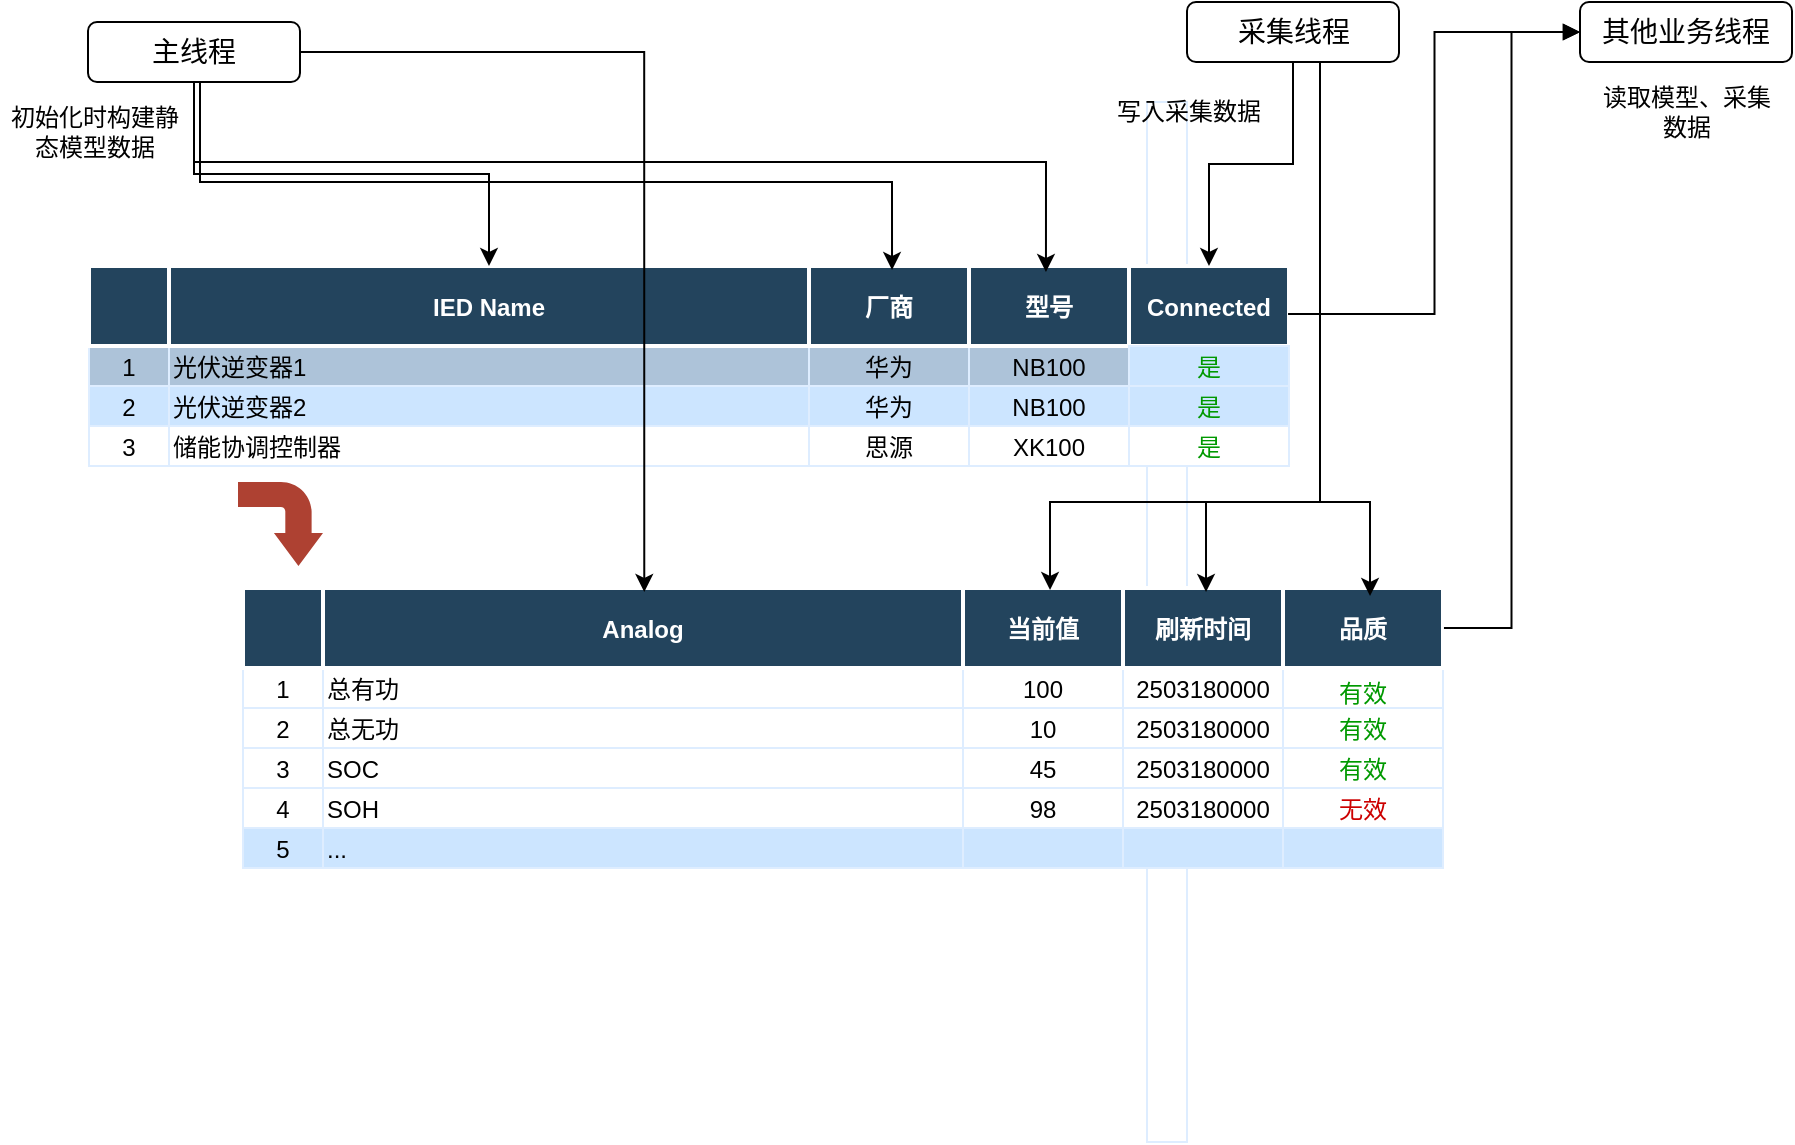 <mxfile version="26.1.1">
  <diagram name="Page-1" id="8378b5f6-a2b2-b727-a746-972ab9d02e00">
    <mxGraphModel dx="1426" dy="781" grid="1" gridSize="10" guides="1" tooltips="1" connect="0" arrows="1" fold="1" page="1" pageScale="1.5" pageWidth="1169" pageHeight="827" background="none" math="0" shadow="0">
      <root>
        <mxCell id="0" />
        <mxCell id="1" parent="0" />
        <mxCell id="63" value="1" style="strokeColor=#DEEDFF;fillColor=#ADC3D9" parent="1" vertex="1">
          <mxGeometry x="184.5" y="502" width="40" height="20" as="geometry" />
        </mxCell>
        <mxCell id="64" value="光伏逆变器1" style="align=left;strokeColor=#DEEDFF;fillColor=#ADC3D9" parent="1" vertex="1">
          <mxGeometry x="224.5" y="502" width="320" height="20" as="geometry" />
        </mxCell>
        <mxCell id="65" value="华为" style="strokeColor=#DEEDFF;fillColor=#ADC3D9" parent="1" vertex="1">
          <mxGeometry x="544.5" y="502" width="80.0" height="20" as="geometry" />
        </mxCell>
        <mxCell id="66" value="NB100" style="strokeColor=#DEEDFF;fillColor=#ADC3D9" parent="1" vertex="1">
          <mxGeometry x="624.5" y="502" width="80.0" height="20" as="geometry" />
        </mxCell>
        <mxCell id="67" value="是" style="strokeColor=#DEEDFF;fillColor=#ADC3D9;fontColor=#009900;" parent="1" vertex="1">
          <mxGeometry x="704.5" y="502.0" width="80.0" height="20" as="geometry" />
        </mxCell>
        <mxCell id="68" value="" style="strokeColor=#DEEDFF" parent="1" vertex="1">
          <mxGeometry x="713.5" y="380.0" width="20" height="520" as="geometry" />
        </mxCell>
        <mxCell id="69" value="2" style="strokeColor=#DEEDFF;fillColor=#CCE5FF" parent="1" vertex="1">
          <mxGeometry x="184.5" y="522.0" width="40" height="20" as="geometry" />
        </mxCell>
        <mxCell id="70" value="光伏逆变器2" style="align=left;strokeColor=#DEEDFF;fillColor=#CCE5FF" parent="1" vertex="1">
          <mxGeometry x="224.5" y="522.0" width="320.0" height="20" as="geometry" />
        </mxCell>
        <mxCell id="71" value="华为" style="strokeColor=#DEEDFF;fillColor=#CCE5FF" parent="1" vertex="1">
          <mxGeometry x="544.5" y="522.0" width="80.0" height="20" as="geometry" />
        </mxCell>
        <mxCell id="72" value="NB100" style="strokeColor=#DEEDFF;fillColor=#CCE5FF" parent="1" vertex="1">
          <mxGeometry x="624.5" y="522.0" width="80.0" height="20" as="geometry" />
        </mxCell>
        <mxCell id="73" value="是" style="strokeColor=#DEEDFF;fillColor=#CCE5FF;fontColor=#009900;" parent="1" vertex="1">
          <mxGeometry x="704.5" y="522.0" width="80.0" height="20" as="geometry" />
        </mxCell>
        <mxCell id="74" value="3" style="strokeColor=#DEEDFF" parent="1" vertex="1">
          <mxGeometry x="184.5" y="542.0" width="40" height="20" as="geometry" />
        </mxCell>
        <mxCell id="75" value="储能协调控制器" style="align=left;strokeColor=#DEEDFF" parent="1" vertex="1">
          <mxGeometry x="224.5" y="542.0" width="320.0" height="20.0" as="geometry" />
        </mxCell>
        <mxCell id="76" value="思源" style="strokeColor=#DEEDFF" parent="1" vertex="1">
          <mxGeometry x="544.5" y="542.0" width="80.0" height="20" as="geometry" />
        </mxCell>
        <mxCell id="77" value="XK100" style="strokeColor=#DEEDFF" parent="1" vertex="1">
          <mxGeometry x="624.5" y="542.0" width="80.0" height="20" as="geometry" />
        </mxCell>
        <mxCell id="78" value="是" style="strokeColor=#DEEDFF;fontColor=#009900;" parent="1" vertex="1">
          <mxGeometry x="704.5" y="542" width="80.0" height="20" as="geometry" />
        </mxCell>
        <mxCell id="84" value="1" style="strokeColor=#DEEDFF" parent="1" vertex="1">
          <mxGeometry x="261.5" y="663.0" width="40" height="20" as="geometry" />
        </mxCell>
        <mxCell id="85" value="总有功" style="align=left;strokeColor=#DEEDFF" parent="1" vertex="1">
          <mxGeometry x="301.5" y="663.0" width="320.0" height="20" as="geometry" />
        </mxCell>
        <mxCell id="86" value="100" style="strokeColor=#DEEDFF" parent="1" vertex="1">
          <mxGeometry x="621.5" y="663.0" width="80.0" height="20" as="geometry" />
        </mxCell>
        <mxCell id="87" value="2503180000" style="strokeColor=#DEEDFF" parent="1" vertex="1">
          <mxGeometry x="701.5" y="663.0" width="80.0" height="20" as="geometry" />
        </mxCell>
        <mxCell id="88" value="有效" style="strokeColor=#DEEDFF;fontColor=#009900;" parent="1" vertex="1">
          <mxGeometry x="781.5" y="663" width="80" height="24" as="geometry" />
        </mxCell>
        <mxCell id="89" value="2" style="strokeColor=#DEEDFF" parent="1" vertex="1">
          <mxGeometry x="261.5" y="683.0" width="40" height="20" as="geometry" />
        </mxCell>
        <mxCell id="90" value="总无功" style="align=left;strokeColor=#DEEDFF" parent="1" vertex="1">
          <mxGeometry x="301.5" y="683.0" width="320.0" height="20" as="geometry" />
        </mxCell>
        <mxCell id="91" value="10" style="strokeColor=#DEEDFF" parent="1" vertex="1">
          <mxGeometry x="621.5" y="683.0" width="80.0" height="20" as="geometry" />
        </mxCell>
        <mxCell id="92" value="2503180000" style="strokeColor=#DEEDFF" parent="1" vertex="1">
          <mxGeometry x="701.5" y="683.0" width="80.0" height="20" as="geometry" />
        </mxCell>
        <mxCell id="93" value="有效" style="strokeColor=#DEEDFF;fontColor=#009900;" parent="1" vertex="1">
          <mxGeometry x="781.5" y="683.0" width="80.0" height="20" as="geometry" />
        </mxCell>
        <mxCell id="94" value="3" style="strokeColor=#DEEDFF" parent="1" vertex="1">
          <mxGeometry x="261.5" y="703.0" width="40" height="20" as="geometry" />
        </mxCell>
        <mxCell id="95" value="SOC" style="align=left;strokeColor=#DEEDFF" parent="1" vertex="1">
          <mxGeometry x="301.5" y="703.0" width="320.0" height="20" as="geometry" />
        </mxCell>
        <mxCell id="96" value="45" style="strokeColor=#DEEDFF" parent="1" vertex="1">
          <mxGeometry x="621.5" y="703.0" width="80.0" height="20" as="geometry" />
        </mxCell>
        <mxCell id="97" value="2503180000" style="strokeColor=#DEEDFF" parent="1" vertex="1">
          <mxGeometry x="701.5" y="703.0" width="80.0" height="20" as="geometry" />
        </mxCell>
        <mxCell id="98" value="有效" style="strokeColor=#DEEDFF;fontColor=#009900;" parent="1" vertex="1">
          <mxGeometry x="781.5" y="703.0" width="80.0" height="20" as="geometry" />
        </mxCell>
        <mxCell id="99" value="4" style="strokeColor=#DEEDFF" parent="1" vertex="1">
          <mxGeometry x="261.5" y="723.0" width="40" height="20" as="geometry" />
        </mxCell>
        <mxCell id="100" value="SOH" style="align=left;strokeColor=#DEEDFF" parent="1" vertex="1">
          <mxGeometry x="301.5" y="723.0" width="320.0" height="20" as="geometry" />
        </mxCell>
        <mxCell id="101" value="98" style="strokeColor=#DEEDFF" parent="1" vertex="1">
          <mxGeometry x="621.5" y="723.0" width="80.0" height="20" as="geometry" />
        </mxCell>
        <mxCell id="102" value="2503180000" style="strokeColor=#DEEDFF" parent="1" vertex="1">
          <mxGeometry x="701.5" y="723.0" width="80.0" height="20" as="geometry" />
        </mxCell>
        <mxCell id="103" value="无效" style="strokeColor=#DEEDFF;fontColor=#CC0000;" parent="1" vertex="1">
          <mxGeometry x="781.5" y="723.0" width="80.0" height="20" as="geometry" />
        </mxCell>
        <mxCell id="104" value="5" style="strokeColor=#DEEDFF;fillColor=#CCE5FF" parent="1" vertex="1">
          <mxGeometry x="261.5" y="743.0" width="40" height="20" as="geometry" />
        </mxCell>
        <mxCell id="105" value="..." style="align=left;strokeColor=#DEEDFF;fillColor=#CCE5FF" parent="1" vertex="1">
          <mxGeometry x="301.5" y="743.0" width="320.0" height="20.0" as="geometry" />
        </mxCell>
        <mxCell id="106" value="" style="strokeColor=#DEEDFF;fillColor=#CCE5FF" parent="1" vertex="1">
          <mxGeometry x="621.5" y="743.0" width="80.0" height="20" as="geometry" />
        </mxCell>
        <mxCell id="107" value="" style="strokeColor=#DEEDFF;fillColor=#CCE5FF" parent="1" vertex="1">
          <mxGeometry x="701.5" y="743.0" width="80.0" height="20" as="geometry" />
        </mxCell>
        <mxCell id="108" value="" style="strokeColor=#DEEDFF;fillColor=#CCE5FF" parent="1" vertex="1">
          <mxGeometry x="781.5" y="743.0" width="80.0" height="20" as="geometry" />
        </mxCell>
        <mxCell id="2" value="IED Name" style="fillColor=#23445D;strokeColor=#FFFFFF;strokeWidth=2;fontColor=#FFFFFF;fontStyle=1" parent="1" vertex="1">
          <mxGeometry x="224.5" y="462" width="320" height="40" as="geometry" />
        </mxCell>
        <mxCell id="3" value="" style="fillColor=#23445D;strokeColor=#FFFFFF;strokeWidth=2;fontColor=#FFFFFF;fontStyle=1" parent="1" vertex="1">
          <mxGeometry x="184.5" y="462" width="40" height="40" as="geometry" />
        </mxCell>
        <mxCell id="12" value="厂商" style="fillColor=#23445D;strokeColor=#FFFFFF;strokeWidth=2;fontColor=#FFFFFF;fontStyle=1" parent="1" vertex="1">
          <mxGeometry x="544.5" y="462.0" width="80.0" height="40.0" as="geometry" />
        </mxCell>
        <mxCell id="13" value="型号" style="fillColor=#23445D;strokeColor=#FFFFFF;strokeWidth=2;fontColor=#FFFFFF;fontStyle=1" parent="1" vertex="1">
          <mxGeometry x="624.5" y="462.0" width="80.0" height="40.0" as="geometry" />
        </mxCell>
        <mxCell id="14" value="Connected" style="fillColor=#23445D;strokeColor=#FFFFFF;strokeWidth=2;fontColor=#FFFFFF;fontStyle=1" parent="1" vertex="1">
          <mxGeometry x="704.5" y="462.0" width="80.0" height="40.0" as="geometry" />
        </mxCell>
        <mxCell id="DXd-vJ10sq-LHo_4Uk0n-281" value="" style="shape=mxgraph.arrows.bent_right_arrow;fillColor=#AE4132;strokeColor=none;strokeWidth=2;direction=south" vertex="1" parent="1">
          <mxGeometry x="259" y="570" width="42.5" height="42" as="geometry" />
        </mxCell>
        <mxCell id="DXd-vJ10sq-LHo_4Uk0n-282" value="Analog" style="fillColor=#23445D;strokeColor=#FFFFFF;strokeWidth=2;fontColor=#FFFFFF;fontStyle=1" vertex="1" parent="1">
          <mxGeometry x="301.5" y="623" width="320" height="40" as="geometry" />
        </mxCell>
        <mxCell id="DXd-vJ10sq-LHo_4Uk0n-283" value="" style="fillColor=#23445D;strokeColor=#FFFFFF;strokeWidth=2;fontColor=#FFFFFF;fontStyle=1" vertex="1" parent="1">
          <mxGeometry x="261.5" y="623" width="40" height="40" as="geometry" />
        </mxCell>
        <mxCell id="DXd-vJ10sq-LHo_4Uk0n-284" value="当前值" style="fillColor=#23445D;strokeColor=#FFFFFF;strokeWidth=2;fontColor=#FFFFFF;fontStyle=1" vertex="1" parent="1">
          <mxGeometry x="621.5" y="623" width="80.0" height="40.0" as="geometry" />
        </mxCell>
        <mxCell id="DXd-vJ10sq-LHo_4Uk0n-285" value="刷新时间" style="fillColor=#23445D;strokeColor=#FFFFFF;strokeWidth=2;fontColor=#FFFFFF;fontStyle=1" vertex="1" parent="1">
          <mxGeometry x="701.5" y="623" width="80.0" height="40.0" as="geometry" />
        </mxCell>
        <mxCell id="DXd-vJ10sq-LHo_4Uk0n-286" value="品质" style="fillColor=#23445D;strokeColor=#FFFFFF;strokeWidth=2;fontColor=#FFFFFF;fontStyle=1" vertex="1" parent="1">
          <mxGeometry x="781.5" y="623.0" width="80.0" height="40.0" as="geometry" />
        </mxCell>
        <mxCell id="DXd-vJ10sq-LHo_4Uk0n-287" value="是" style="strokeColor=#DEEDFF;fillColor=#CCE5FF;fontColor=#009900;" vertex="1" parent="1">
          <mxGeometry x="704.5" y="502.0" width="80.0" height="20" as="geometry" />
        </mxCell>
        <mxCell id="DXd-vJ10sq-LHo_4Uk0n-289" style="edgeStyle=orthogonalEdgeStyle;rounded=0;orthogonalLoop=1;jettySize=auto;html=1;" edge="1" parent="1" source="DXd-vJ10sq-LHo_4Uk0n-288" target="2">
          <mxGeometry relative="1" as="geometry" />
        </mxCell>
        <mxCell id="DXd-vJ10sq-LHo_4Uk0n-288" value="&lt;font style=&quot;font-size: 14px;&quot;&gt;主线程&lt;/font&gt;" style="rounded=1;whiteSpace=wrap;html=1;" vertex="1" parent="1">
          <mxGeometry x="184" y="340" width="106" height="30" as="geometry" />
        </mxCell>
        <mxCell id="DXd-vJ10sq-LHo_4Uk0n-290" style="edgeStyle=orthogonalEdgeStyle;rounded=0;orthogonalLoop=1;jettySize=auto;html=1;entryX=0.519;entryY=0.05;entryDx=0;entryDy=0;entryPerimeter=0;" edge="1" parent="1" target="12">
          <mxGeometry relative="1" as="geometry">
            <mxPoint x="240" y="370" as="sourcePoint" />
            <Array as="points">
              <mxPoint x="240" y="420" />
              <mxPoint x="586" y="420" />
            </Array>
          </mxGeometry>
        </mxCell>
        <mxCell id="DXd-vJ10sq-LHo_4Uk0n-291" style="edgeStyle=orthogonalEdgeStyle;rounded=0;orthogonalLoop=1;jettySize=auto;html=1;entryX=0.481;entryY=0.075;entryDx=0;entryDy=0;entryPerimeter=0;" edge="1" parent="1" source="DXd-vJ10sq-LHo_4Uk0n-288" target="13">
          <mxGeometry relative="1" as="geometry">
            <Array as="points">
              <mxPoint x="237" y="410" />
              <mxPoint x="663" y="410" />
            </Array>
          </mxGeometry>
        </mxCell>
        <mxCell id="DXd-vJ10sq-LHo_4Uk0n-293" style="edgeStyle=orthogonalEdgeStyle;rounded=0;orthogonalLoop=1;jettySize=auto;html=1;entryX=0.502;entryY=0.05;entryDx=0;entryDy=0;entryPerimeter=0;" edge="1" parent="1" source="DXd-vJ10sq-LHo_4Uk0n-288" target="DXd-vJ10sq-LHo_4Uk0n-282">
          <mxGeometry relative="1" as="geometry" />
        </mxCell>
        <mxCell id="DXd-vJ10sq-LHo_4Uk0n-294" value="初始化时构建静态模型数据" style="text;html=1;align=center;verticalAlign=middle;whiteSpace=wrap;rounded=0;" vertex="1" parent="1">
          <mxGeometry x="140" y="380" width="95" height="30" as="geometry" />
        </mxCell>
        <mxCell id="DXd-vJ10sq-LHo_4Uk0n-296" style="edgeStyle=orthogonalEdgeStyle;rounded=0;orthogonalLoop=1;jettySize=auto;html=1;" edge="1" parent="1" source="DXd-vJ10sq-LHo_4Uk0n-295" target="14">
          <mxGeometry relative="1" as="geometry" />
        </mxCell>
        <mxCell id="DXd-vJ10sq-LHo_4Uk0n-295" value="&lt;font style=&quot;font-size: 14px;&quot;&gt;采集线程&lt;/font&gt;" style="rounded=1;whiteSpace=wrap;html=1;" vertex="1" parent="1">
          <mxGeometry x="733.5" y="330" width="106" height="30" as="geometry" />
        </mxCell>
        <mxCell id="DXd-vJ10sq-LHo_4Uk0n-297" style="edgeStyle=orthogonalEdgeStyle;rounded=0;orthogonalLoop=1;jettySize=auto;html=1;entryX=0.544;entryY=0.025;entryDx=0;entryDy=0;entryPerimeter=0;" edge="1" parent="1" source="DXd-vJ10sq-LHo_4Uk0n-295" target="DXd-vJ10sq-LHo_4Uk0n-284">
          <mxGeometry relative="1" as="geometry">
            <Array as="points">
              <mxPoint x="800" y="580" />
              <mxPoint x="665" y="580" />
            </Array>
          </mxGeometry>
        </mxCell>
        <mxCell id="DXd-vJ10sq-LHo_4Uk0n-298" style="edgeStyle=orthogonalEdgeStyle;rounded=0;orthogonalLoop=1;jettySize=auto;html=1;entryX=0.519;entryY=0.05;entryDx=0;entryDy=0;entryPerimeter=0;" edge="1" parent="1" source="DXd-vJ10sq-LHo_4Uk0n-295" target="DXd-vJ10sq-LHo_4Uk0n-285">
          <mxGeometry relative="1" as="geometry">
            <Array as="points">
              <mxPoint x="800" y="580" />
              <mxPoint x="743" y="580" />
            </Array>
          </mxGeometry>
        </mxCell>
        <mxCell id="DXd-vJ10sq-LHo_4Uk0n-299" style="edgeStyle=orthogonalEdgeStyle;rounded=0;orthogonalLoop=1;jettySize=auto;html=1;entryX=0.544;entryY=0.1;entryDx=0;entryDy=0;entryPerimeter=0;" edge="1" parent="1" source="DXd-vJ10sq-LHo_4Uk0n-295" target="DXd-vJ10sq-LHo_4Uk0n-286">
          <mxGeometry relative="1" as="geometry">
            <Array as="points">
              <mxPoint x="800" y="580" />
              <mxPoint x="825" y="580" />
            </Array>
          </mxGeometry>
        </mxCell>
        <mxCell id="DXd-vJ10sq-LHo_4Uk0n-300" value="写入采集数据" style="text;html=1;align=center;verticalAlign=middle;whiteSpace=wrap;rounded=0;" vertex="1" parent="1">
          <mxGeometry x="686.5" y="370" width="95" height="30" as="geometry" />
        </mxCell>
        <mxCell id="DXd-vJ10sq-LHo_4Uk0n-301" value="&lt;font style=&quot;font-size: 14px;&quot;&gt;其他业务线程&lt;/font&gt;" style="rounded=1;whiteSpace=wrap;html=1;" vertex="1" parent="1">
          <mxGeometry x="930" y="330" width="106" height="30" as="geometry" />
        </mxCell>
        <mxCell id="DXd-vJ10sq-LHo_4Uk0n-302" style="edgeStyle=orthogonalEdgeStyle;rounded=0;orthogonalLoop=1;jettySize=auto;html=1;entryX=0.994;entryY=0.6;entryDx=0;entryDy=0;entryPerimeter=0;startArrow=block;startFill=1;endArrow=none;" edge="1" parent="1" source="DXd-vJ10sq-LHo_4Uk0n-301" target="14">
          <mxGeometry relative="1" as="geometry" />
        </mxCell>
        <mxCell id="DXd-vJ10sq-LHo_4Uk0n-303" style="edgeStyle=orthogonalEdgeStyle;rounded=0;orthogonalLoop=1;jettySize=auto;html=1;entryX=1.006;entryY=0.5;entryDx=0;entryDy=0;entryPerimeter=0;startArrow=block;startFill=0;endArrow=none;" edge="1" parent="1" source="DXd-vJ10sq-LHo_4Uk0n-301" target="DXd-vJ10sq-LHo_4Uk0n-286">
          <mxGeometry relative="1" as="geometry" />
        </mxCell>
        <mxCell id="DXd-vJ10sq-LHo_4Uk0n-304" value="读取模型、采集数据" style="text;html=1;align=center;verticalAlign=middle;whiteSpace=wrap;rounded=0;" vertex="1" parent="1">
          <mxGeometry x="935.5" y="370" width="95" height="30" as="geometry" />
        </mxCell>
      </root>
    </mxGraphModel>
  </diagram>
</mxfile>

